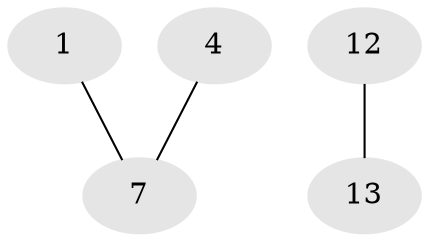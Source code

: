 // Generated by graph-tools (version 1.1) at 2025/46/02/15/25 05:46:28]
// undirected, 5 vertices, 3 edges
graph export_dot {
graph [start="1"]
  node [color=gray90,style=filled];
  1 [super="+2+3+6+8+11+16+17+18+20"];
  4 [super="+2+5+9"];
  7 [super="+15+17+20"];
  12 [super="+6+14"];
  13 [super="+19"];
  1 -- 7;
  4 -- 7;
  12 -- 13;
}
